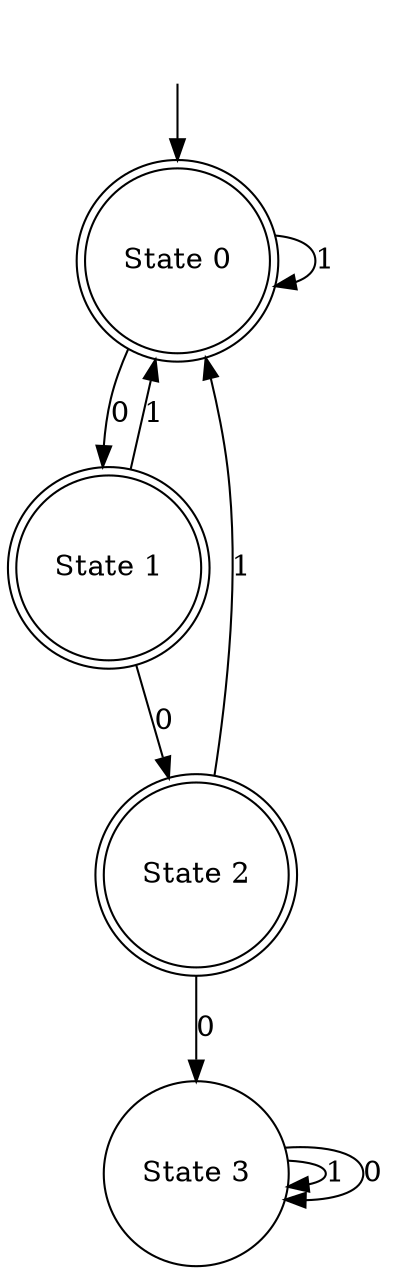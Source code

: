 digraph finite_state_machine {
	__start0 [label="" shape=none]
	"State 3" [label="State 3" shape=circle]
	"State 1" [label="State 1" shape=doublecircle]
	"State 2" [label="State 2" shape=doublecircle]
	"State 0" [label="State 0" shape=doublecircle]
	__start0 -> "State 0" [label=""]
	"State 3" -> "State 3" [label=1]
	"State 3" -> "State 3" [label=0]
	"State 1" -> "State 0" [label=1]
	"State 1" -> "State 2" [label=0]
	"State 2" -> "State 0" [label=1]
	"State 2" -> "State 3" [label=0]
	"State 0" -> "State 0" [label=1]
	"State 0" -> "State 1" [label=0]
}